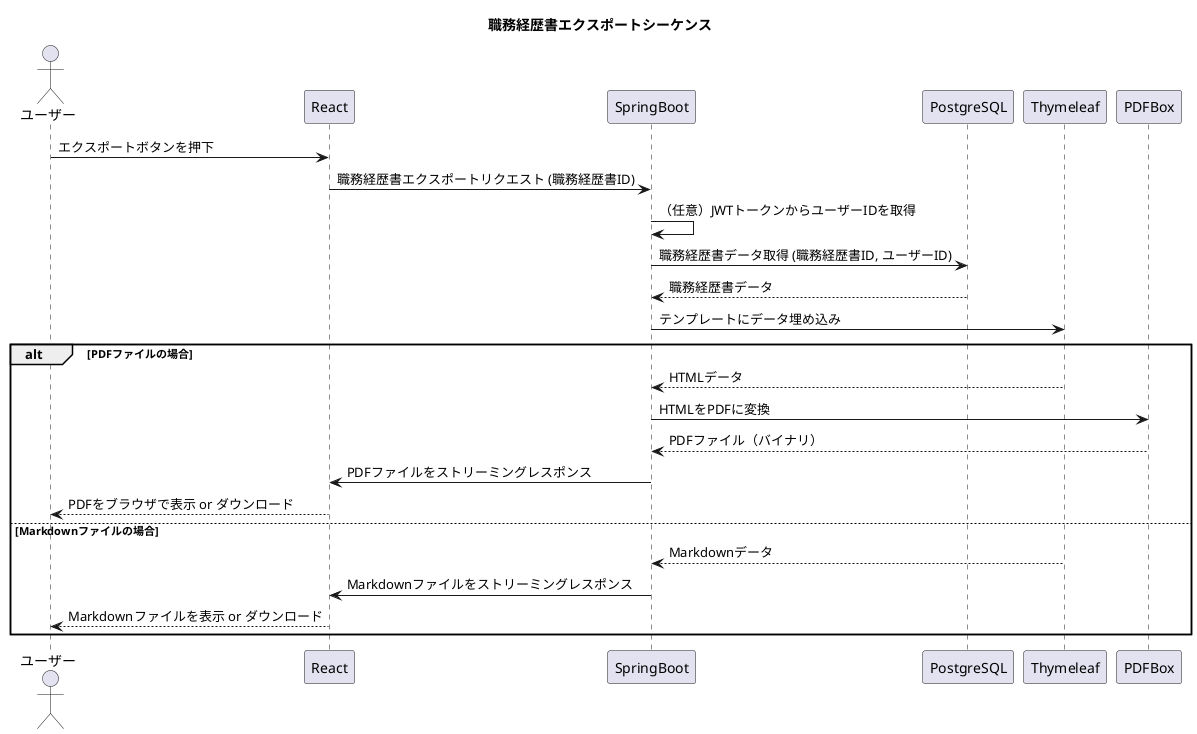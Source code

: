 @startuml 職務経歴書エクスポートシーケンス
title 職務経歴書エクスポートシーケンス

actor ユーザー
participant React
participant SpringBoot
participant PostgreSQL
participant Thymeleaf
participant PDFBox

ユーザー -> React: エクスポートボタンを押下
React -> SpringBoot: 職務経歴書エクスポートリクエスト (職務経歴書ID)
SpringBoot -> SpringBoot: （任意）JWTトークンからユーザーIDを取得
SpringBoot -> PostgreSQL: 職務経歴書データ取得 (職務経歴書ID, ユーザーID)
PostgreSQL --> SpringBoot: 職務経歴書データ
SpringBoot -> Thymeleaf: テンプレートにデータ埋め込み

alt PDFファイルの場合
    Thymeleaf --> SpringBoot: HTMLデータ
    SpringBoot -> PDFBox: HTMLをPDFに変換
    PDFBox --> SpringBoot: PDFファイル（バイナリ）
    SpringBoot -> React: PDFファイルをストリーミングレスポンス
    React --> ユーザー: PDFをブラウザで表示 or ダウンロード
else Markdownファイルの場合
    Thymeleaf --> SpringBoot: Markdownデータ
    SpringBoot -> React: Markdownファイルをストリーミングレスポンス
    React --> ユーザー: Markdownファイルを表示 or ダウンロード
end

@enduml
